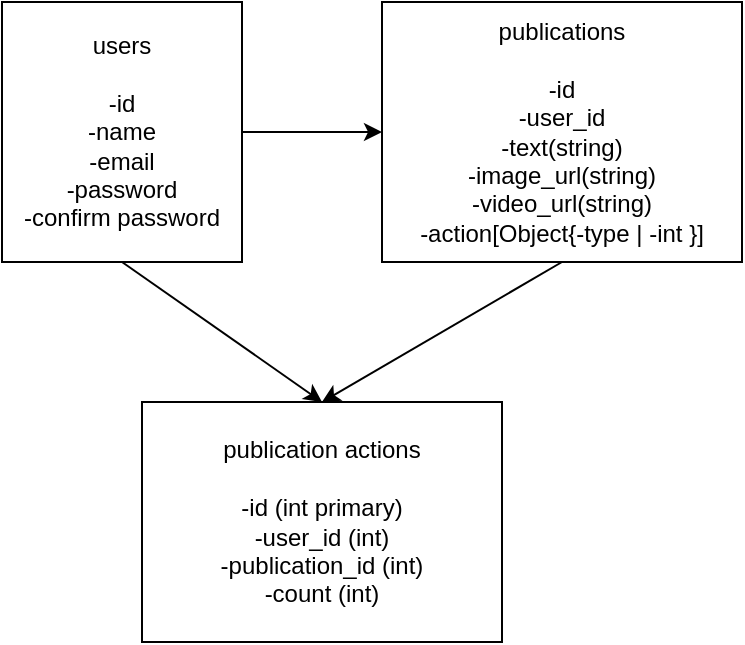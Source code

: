 <mxfile>
    <diagram id="NFcaB-YZbPWduk5y-5V7" name="Page-1">
        <mxGraphModel dx="490" dy="459" grid="1" gridSize="10" guides="1" tooltips="1" connect="1" arrows="1" fold="1" page="1" pageScale="1" pageWidth="827" pageHeight="1169" math="0" shadow="0">
            <root>
                <mxCell id="0"/>
                <mxCell id="1" parent="0"/>
                <mxCell id="2" value="users&lt;br&gt;&lt;br&gt;-id&lt;br&gt;-name&lt;br&gt;-email&lt;br&gt;-password&lt;br&gt;-confirm password" style="rounded=0;whiteSpace=wrap;html=1;" parent="1" vertex="1">
                    <mxGeometry x="40" y="40" width="120" height="130" as="geometry"/>
                </mxCell>
                <mxCell id="3" value="publications&lt;br&gt;&lt;br&gt;-id&lt;br&gt;-user_id&lt;br&gt;-text(string)&lt;br&gt;-image_url(string)&lt;br&gt;-video_url(string)&lt;br&gt;-action[Object{-type | -int }]" style="rounded=0;whiteSpace=wrap;html=1;" parent="1" vertex="1">
                    <mxGeometry x="230" y="40" width="180" height="130" as="geometry"/>
                </mxCell>
                <mxCell id="4" value="publication actions&lt;br&gt;&lt;br&gt;-id (int primary)&lt;br&gt;-user_id (int)&lt;br&gt;-publication_id (int)&lt;br&gt;-count (int)" style="rounded=0;whiteSpace=wrap;html=1;" parent="1" vertex="1">
                    <mxGeometry x="110" y="240" width="180" height="120" as="geometry"/>
                </mxCell>
                <mxCell id="12" value="" style="endArrow=classic;html=1;exitX=1;exitY=0.5;exitDx=0;exitDy=0;entryX=0;entryY=0.5;entryDx=0;entryDy=0;" parent="1" source="2" target="3" edge="1">
                    <mxGeometry width="50" height="50" relative="1" as="geometry">
                        <mxPoint x="230" y="190" as="sourcePoint"/>
                        <mxPoint x="280" y="140" as="targetPoint"/>
                    </mxGeometry>
                </mxCell>
                <mxCell id="13" value="" style="endArrow=classic;html=1;entryX=0.5;entryY=0;entryDx=0;entryDy=0;exitX=0.5;exitY=1;exitDx=0;exitDy=0;" parent="1" source="3" target="4" edge="1">
                    <mxGeometry width="50" height="50" relative="1" as="geometry">
                        <mxPoint x="230" y="190" as="sourcePoint"/>
                        <mxPoint x="280" y="140" as="targetPoint"/>
                    </mxGeometry>
                </mxCell>
                <mxCell id="14" value="" style="endArrow=classic;html=1;exitX=0.5;exitY=1;exitDx=0;exitDy=0;entryX=0.5;entryY=0;entryDx=0;entryDy=0;" parent="1" source="2" target="4" edge="1">
                    <mxGeometry width="50" height="50" relative="1" as="geometry">
                        <mxPoint x="230" y="190" as="sourcePoint"/>
                        <mxPoint x="200" y="230" as="targetPoint"/>
                    </mxGeometry>
                </mxCell>
            </root>
        </mxGraphModel>
    </diagram>
</mxfile>